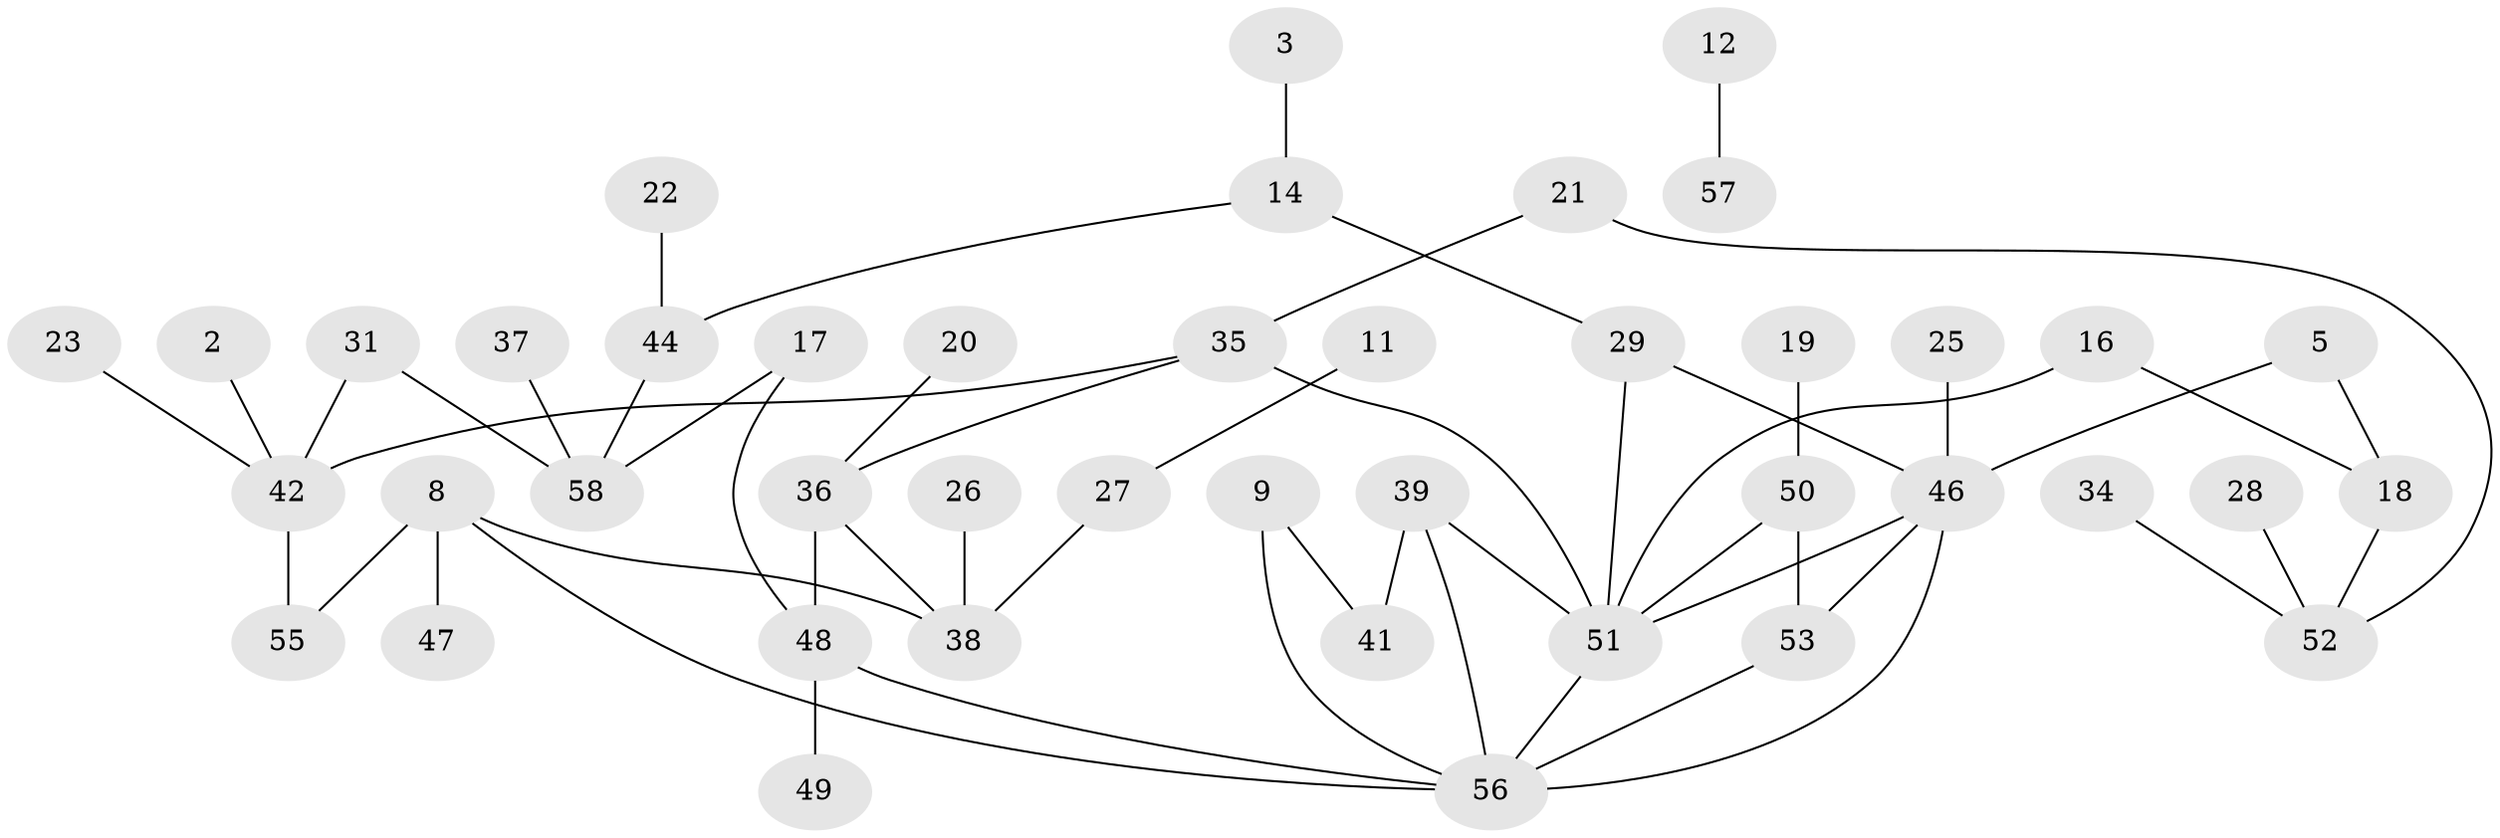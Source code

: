 // original degree distribution, {1: 0.2608695652173913, 2: 0.2956521739130435, 0: 0.12173913043478261, 3: 0.19130434782608696, 4: 0.08695652173913043, 5: 0.034782608695652174, 8: 0.008695652173913044}
// Generated by graph-tools (version 1.1) at 2025/00/03/09/25 03:00:49]
// undirected, 43 vertices, 54 edges
graph export_dot {
graph [start="1"]
  node [color=gray90,style=filled];
  2;
  3;
  5;
  8;
  9;
  11;
  12;
  14;
  16;
  17;
  18;
  19;
  20;
  21;
  22;
  23;
  25;
  26;
  27;
  28;
  29;
  31;
  34;
  35;
  36;
  37;
  38;
  39;
  41;
  42;
  44;
  46;
  47;
  48;
  49;
  50;
  51;
  52;
  53;
  55;
  56;
  57;
  58;
  2 -- 42 [weight=1.0];
  3 -- 14 [weight=1.0];
  5 -- 18 [weight=1.0];
  5 -- 46 [weight=1.0];
  8 -- 38 [weight=1.0];
  8 -- 47 [weight=1.0];
  8 -- 55 [weight=1.0];
  8 -- 56 [weight=1.0];
  9 -- 41 [weight=1.0];
  9 -- 56 [weight=1.0];
  11 -- 27 [weight=1.0];
  12 -- 57 [weight=1.0];
  14 -- 29 [weight=1.0];
  14 -- 44 [weight=1.0];
  16 -- 18 [weight=1.0];
  16 -- 51 [weight=2.0];
  17 -- 48 [weight=1.0];
  17 -- 58 [weight=1.0];
  18 -- 52 [weight=1.0];
  19 -- 50 [weight=1.0];
  20 -- 36 [weight=1.0];
  21 -- 35 [weight=1.0];
  21 -- 52 [weight=1.0];
  22 -- 44 [weight=1.0];
  23 -- 42 [weight=1.0];
  25 -- 46 [weight=1.0];
  26 -- 38 [weight=1.0];
  27 -- 38 [weight=2.0];
  28 -- 52 [weight=1.0];
  29 -- 46 [weight=2.0];
  29 -- 51 [weight=1.0];
  31 -- 42 [weight=1.0];
  31 -- 58 [weight=1.0];
  34 -- 52 [weight=1.0];
  35 -- 36 [weight=1.0];
  35 -- 42 [weight=1.0];
  35 -- 51 [weight=2.0];
  36 -- 38 [weight=1.0];
  36 -- 48 [weight=1.0];
  37 -- 58 [weight=1.0];
  39 -- 41 [weight=1.0];
  39 -- 51 [weight=1.0];
  39 -- 56 [weight=1.0];
  42 -- 55 [weight=1.0];
  44 -- 58 [weight=1.0];
  46 -- 51 [weight=1.0];
  46 -- 53 [weight=1.0];
  46 -- 56 [weight=1.0];
  48 -- 49 [weight=1.0];
  48 -- 56 [weight=1.0];
  50 -- 51 [weight=1.0];
  50 -- 53 [weight=1.0];
  51 -- 56 [weight=1.0];
  53 -- 56 [weight=1.0];
}
